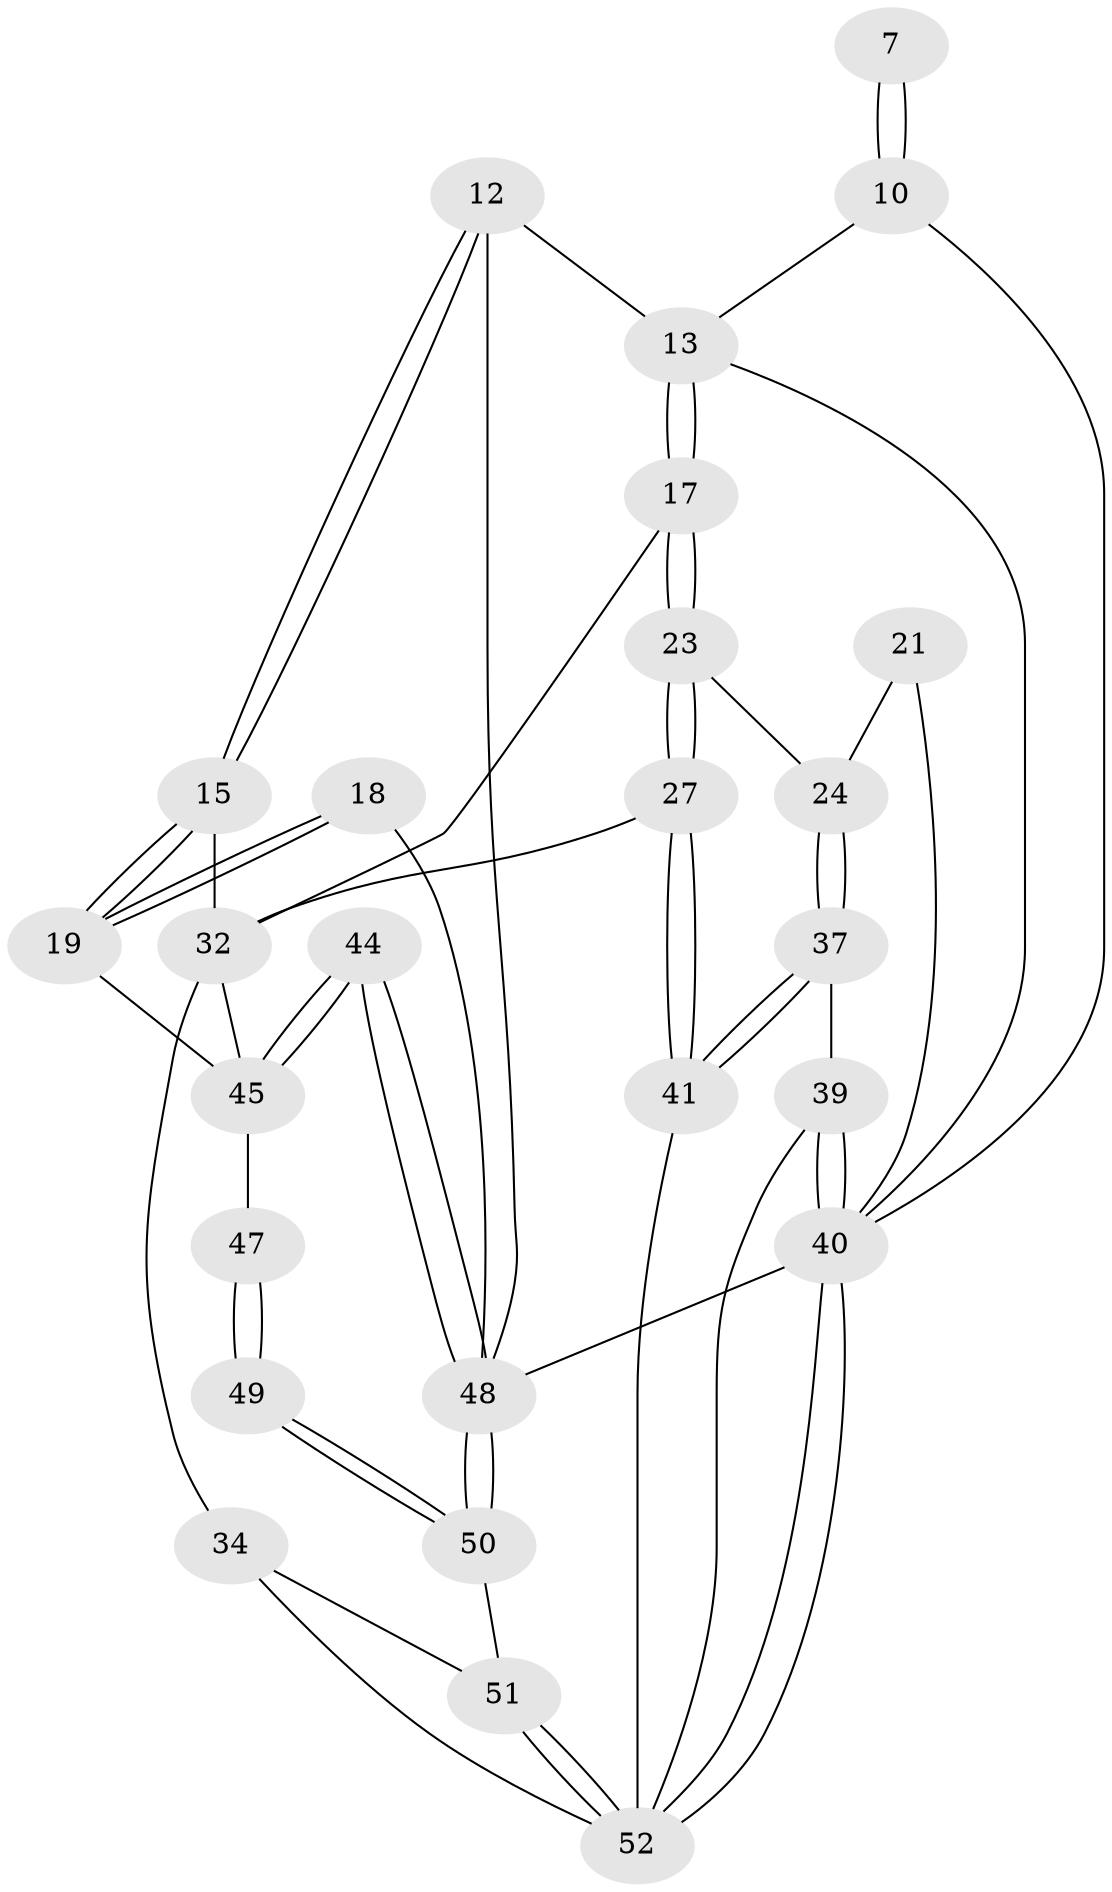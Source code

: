 // original degree distribution, {3: 0.038461538461538464, 4: 0.23076923076923078, 6: 0.19230769230769232, 5: 0.5384615384615384}
// Generated by graph-tools (version 1.1) at 2025/01/03/09/25 05:01:03]
// undirected, 26 vertices, 59 edges
graph export_dot {
graph [start="1"]
  node [color=gray90,style=filled];
  7 [pos="+0.5591091836503395+0"];
  10 [pos="+0.5042146369524663+0.16000405235289555",super="+6"];
  12 [pos="+0.6227755963538849+0.19208216903483186",super="+8"];
  13 [pos="+0.3669751077490446+0.336695287211142",super="+9"];
  15 [pos="+0.5822989586474795+0.3974323346454937"];
  17 [pos="+0.40653492704695005+0.4049014114115222"];
  18 [pos="+0.9504477549745846+0.37598641834915786"];
  19 [pos="+0.7449258327616178+0.48329597246432054"];
  21 [pos="+0.1471774040520762+0.44401951745047874"];
  23 [pos="+0.301302120009832+0.6148102093870301"];
  24 [pos="+0.28758146008505764+0.6139638571088886"];
  27 [pos="+0.40845978488560436+0.6835866124686739"];
  32 [pos="+0.5953363515628293+0.8222252267618652",super="+29+26"];
  34 [pos="+0.5517243632648822+0.8212029677521312",super="+33"];
  37 [pos="+0.18487299023212211+0.6970318013511364"];
  39 [pos="+0+0.7022454670830408",super="+38"];
  40 [pos="+0+1",super="+22"];
  41 [pos="+0.2028636610809856+0.9261074968674896"];
  44 [pos="+1+1",super="+30"];
  45 [pos="+0.8385559443182786+0.9138261114457906",super="+36"];
  47 [pos="+0.6401307655505453+0.8618634030166514",super="+46"];
  48 [pos="+1+1",super="+20"];
  49 [pos="+0.768157062002951+1"];
  50 [pos="+0.7991224781293996+1"];
  51 [pos="+0.522637447070462+1"];
  52 [pos="+0.18611302689083106+1",super="+43"];
  7 -- 10 [weight=2];
  7 -- 10;
  10 -- 40;
  10 -- 13;
  12 -- 15;
  12 -- 15;
  12 -- 48 [weight=2];
  12 -- 13;
  13 -- 17;
  13 -- 17;
  13 -- 40;
  15 -- 19;
  15 -- 19;
  15 -- 32;
  17 -- 23;
  17 -- 23;
  17 -- 32;
  18 -- 19;
  18 -- 19;
  18 -- 48 [weight=2];
  19 -- 45;
  21 -- 24;
  21 -- 40 [weight=2];
  23 -- 24;
  23 -- 27;
  23 -- 27;
  24 -- 37;
  24 -- 37;
  27 -- 41;
  27 -- 41;
  27 -- 32;
  32 -- 34 [weight=2];
  32 -- 45 [weight=2];
  34 -- 51;
  34 -- 52;
  37 -- 41;
  37 -- 41;
  37 -- 39;
  39 -- 40 [weight=2];
  39 -- 40;
  39 -- 52;
  40 -- 52;
  40 -- 52;
  40 -- 48 [weight=2];
  41 -- 52;
  44 -- 45 [weight=2];
  44 -- 45;
  44 -- 48 [weight=2];
  44 -- 48;
  45 -- 47 [weight=2];
  47 -- 49 [weight=2];
  47 -- 49;
  48 -- 50;
  48 -- 50;
  49 -- 50;
  49 -- 50;
  50 -- 51;
  51 -- 52;
  51 -- 52;
}
